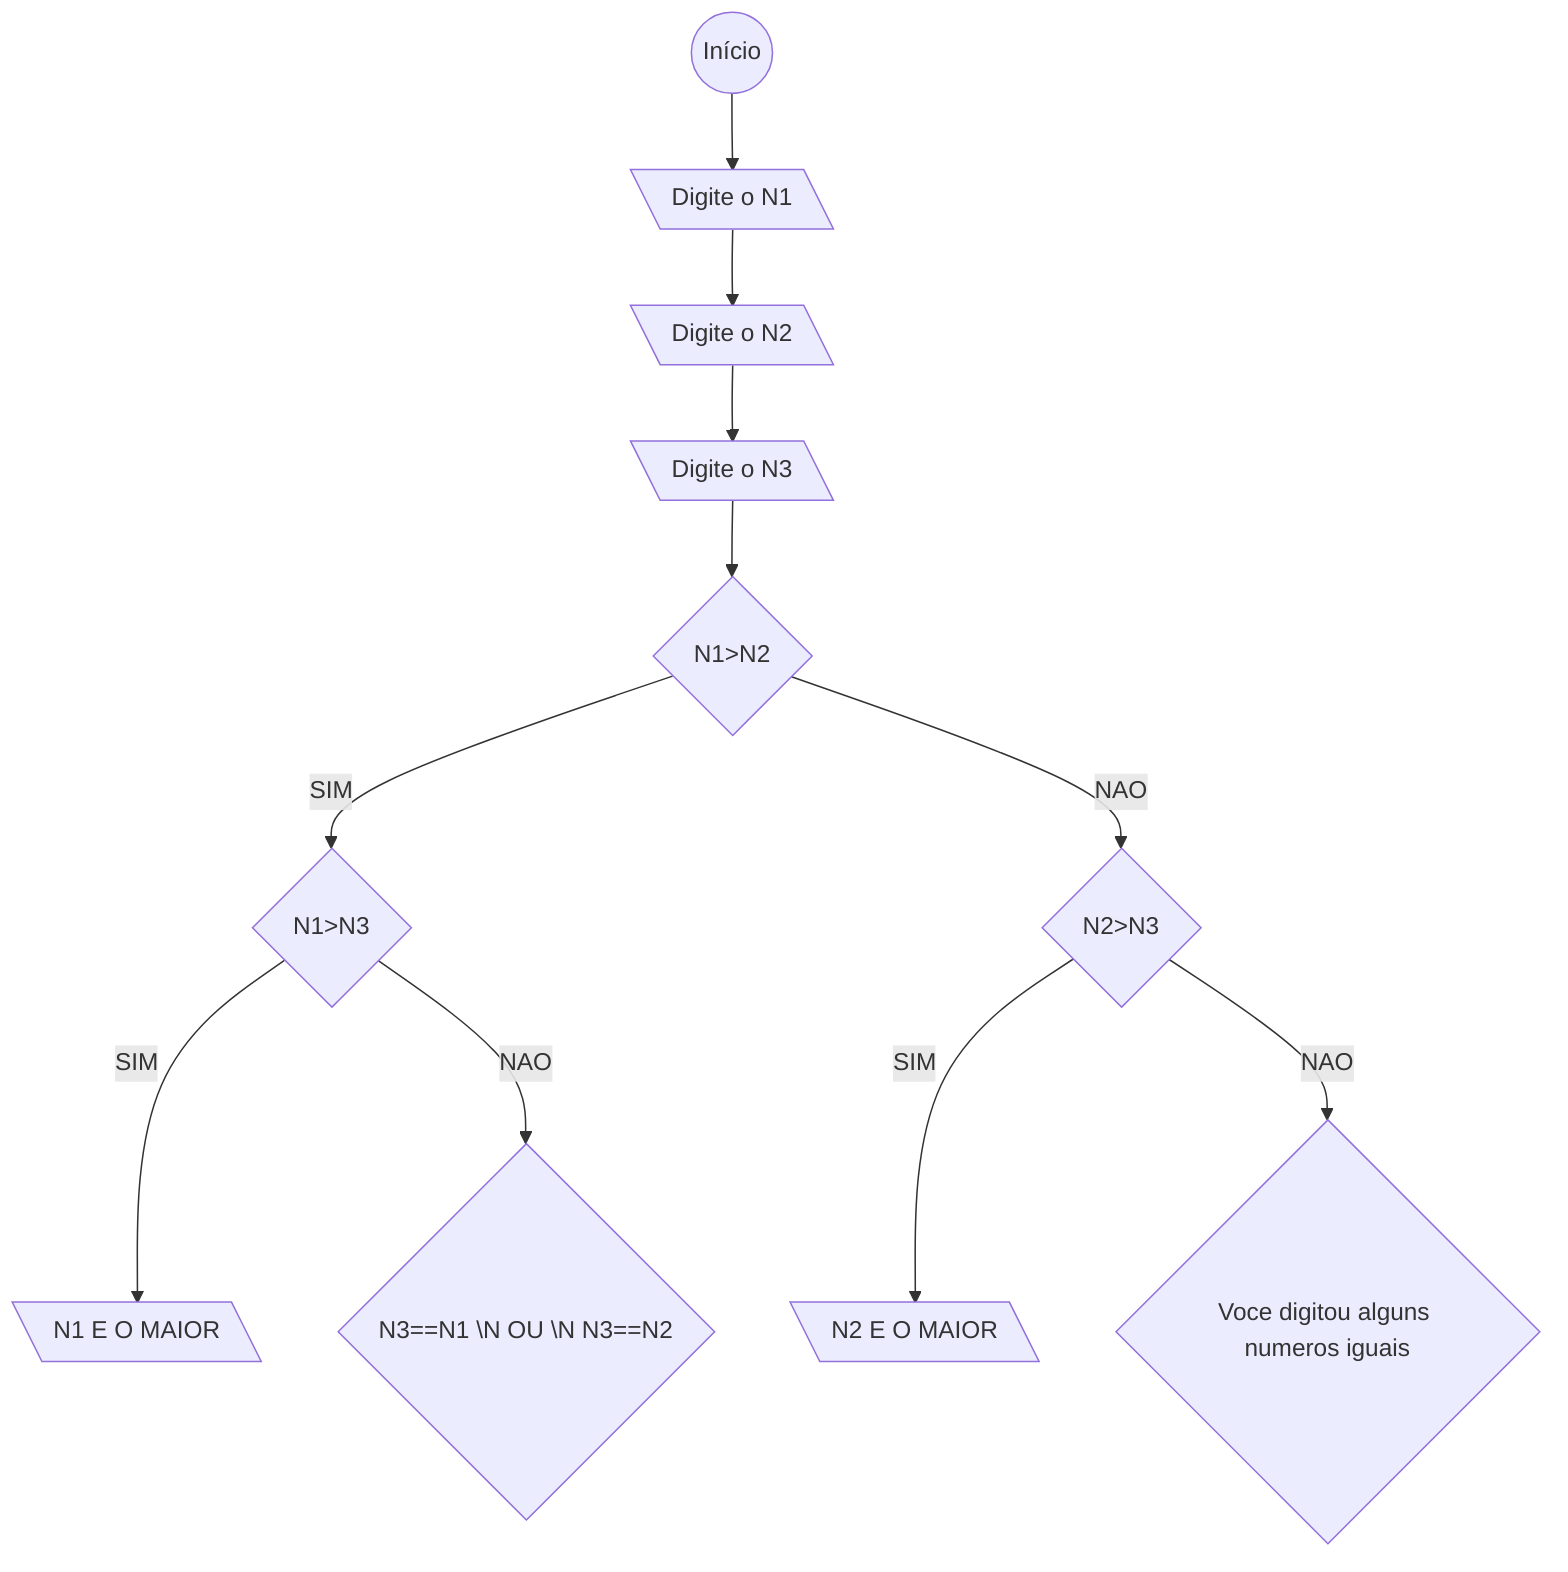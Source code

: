 flowchart TD
   A((Início)) --> B[\Digite o N1\]
     B --> C[\Digite o  N2\]
     C --> D[\Digite o N3\]
     D --> E{N1>N2}
     E -->|SIM| F{N1>N3} 
     E --> |NAO| G{N2>N3}
     F --> |SIM| H[\ N1 E O MAIOR\]
     F --> |NAO| I{N3==N1 \N OU \N N3==N2}
     G --> |SIM| J[\ N2 E O MAIOR\]
     G --> |NAO| l{Voce digitou alguns numeros iguais}